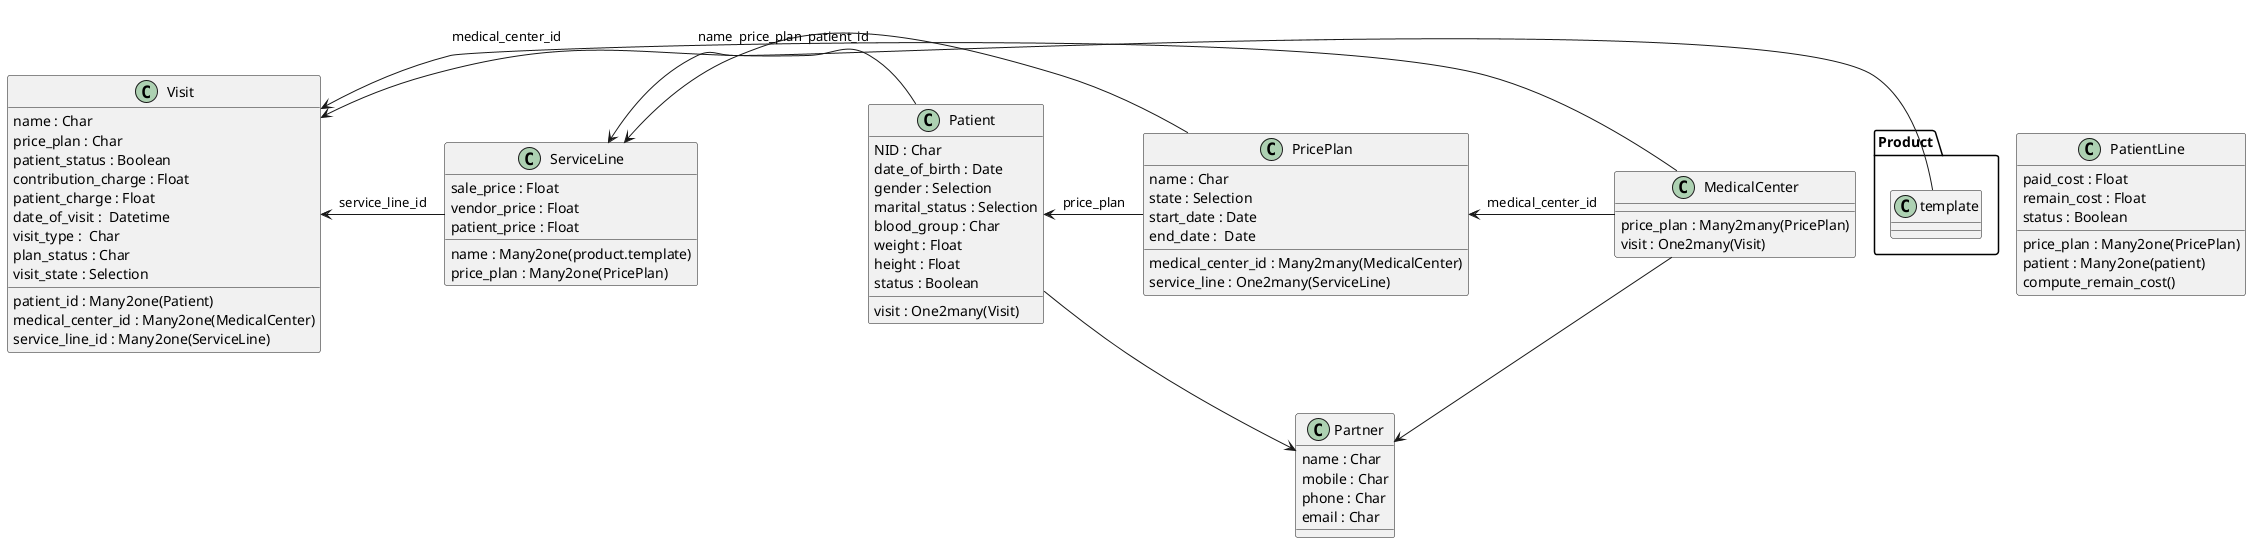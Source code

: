@startuml

Visit <- Patient : patient_id
Visit <- MedicalCenter : medical_center_id
Visit <- ServiceLine : service_line_id

ServiceLine <- PricePlan : price_plan
ServiceLine <- Product.template : name


PricePlan <- MedicalCenter : medical_center_id

Patient <- PricePlan : price_plan

MedicalCenter --> Partner
Patient --> Partner

Class Partner{
    name : Char
    mobile : Char
    phone : Char
    email : Char
}

Class MedicalCenter{
    price_plan : Many2many(PricePlan)
    visit : One2many(Visit)
}

Class ServiceLine
{
    name : Many2one(product.template)
    sale_price : Float
    vendor_price : Float
    patient_price : Float
    price_plan : Many2one(PricePlan)
}


Class Visit{

    name : Char
    price_plan : Char
    patient_status : Boolean
    contribution_charge : Float
    patient_charge : Float
    date_of_visit :  Datetime
    visit_type :  Char
    plan_status : Char
    visit_state : Selection
    patient_id : Many2one(Patient)
    medical_center_id : Many2one(MedicalCenter)
    service_line_id : Many2one(ServiceLine)
}
Class PricePlan{
    name : Char
    state : Selection
    start_date : Date
    end_date :  Date
    medical_center_id : Many2many(MedicalCenter)
    service_line : One2many(ServiceLine)
}

Class Patient{
    NID : Char
    date_of_birth : Date
    gender : Selection
    marital_status : Selection
    blood_group : Char
    weight : Float
    height : Float
    status : Boolean
    visit : One2many(Visit)

}

Class PatientLine{
    price_plan : Many2one(PricePlan)
    patient : Many2one(patient)
    paid_cost : Float
    remain_cost : Float
    compute_remain_cost()
    status : Boolean
}



@enduml
